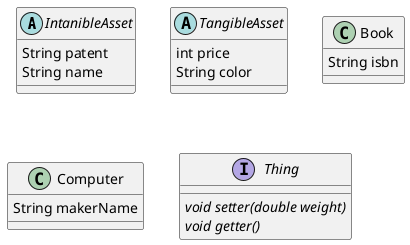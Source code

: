 @startuml
'https://plantuml.com/class-diagram

scale 1

abstract class IntanibleAsset{
    String patent
    String name
}

abstract class TangibleAsset{
    int price
    String color
}

class Book {
    String isbn
}

class Computer {
    String makerName
}

interface Thing {
     {abstract} void setter(double weight)
     {abstract} void getter()
}

@enduml